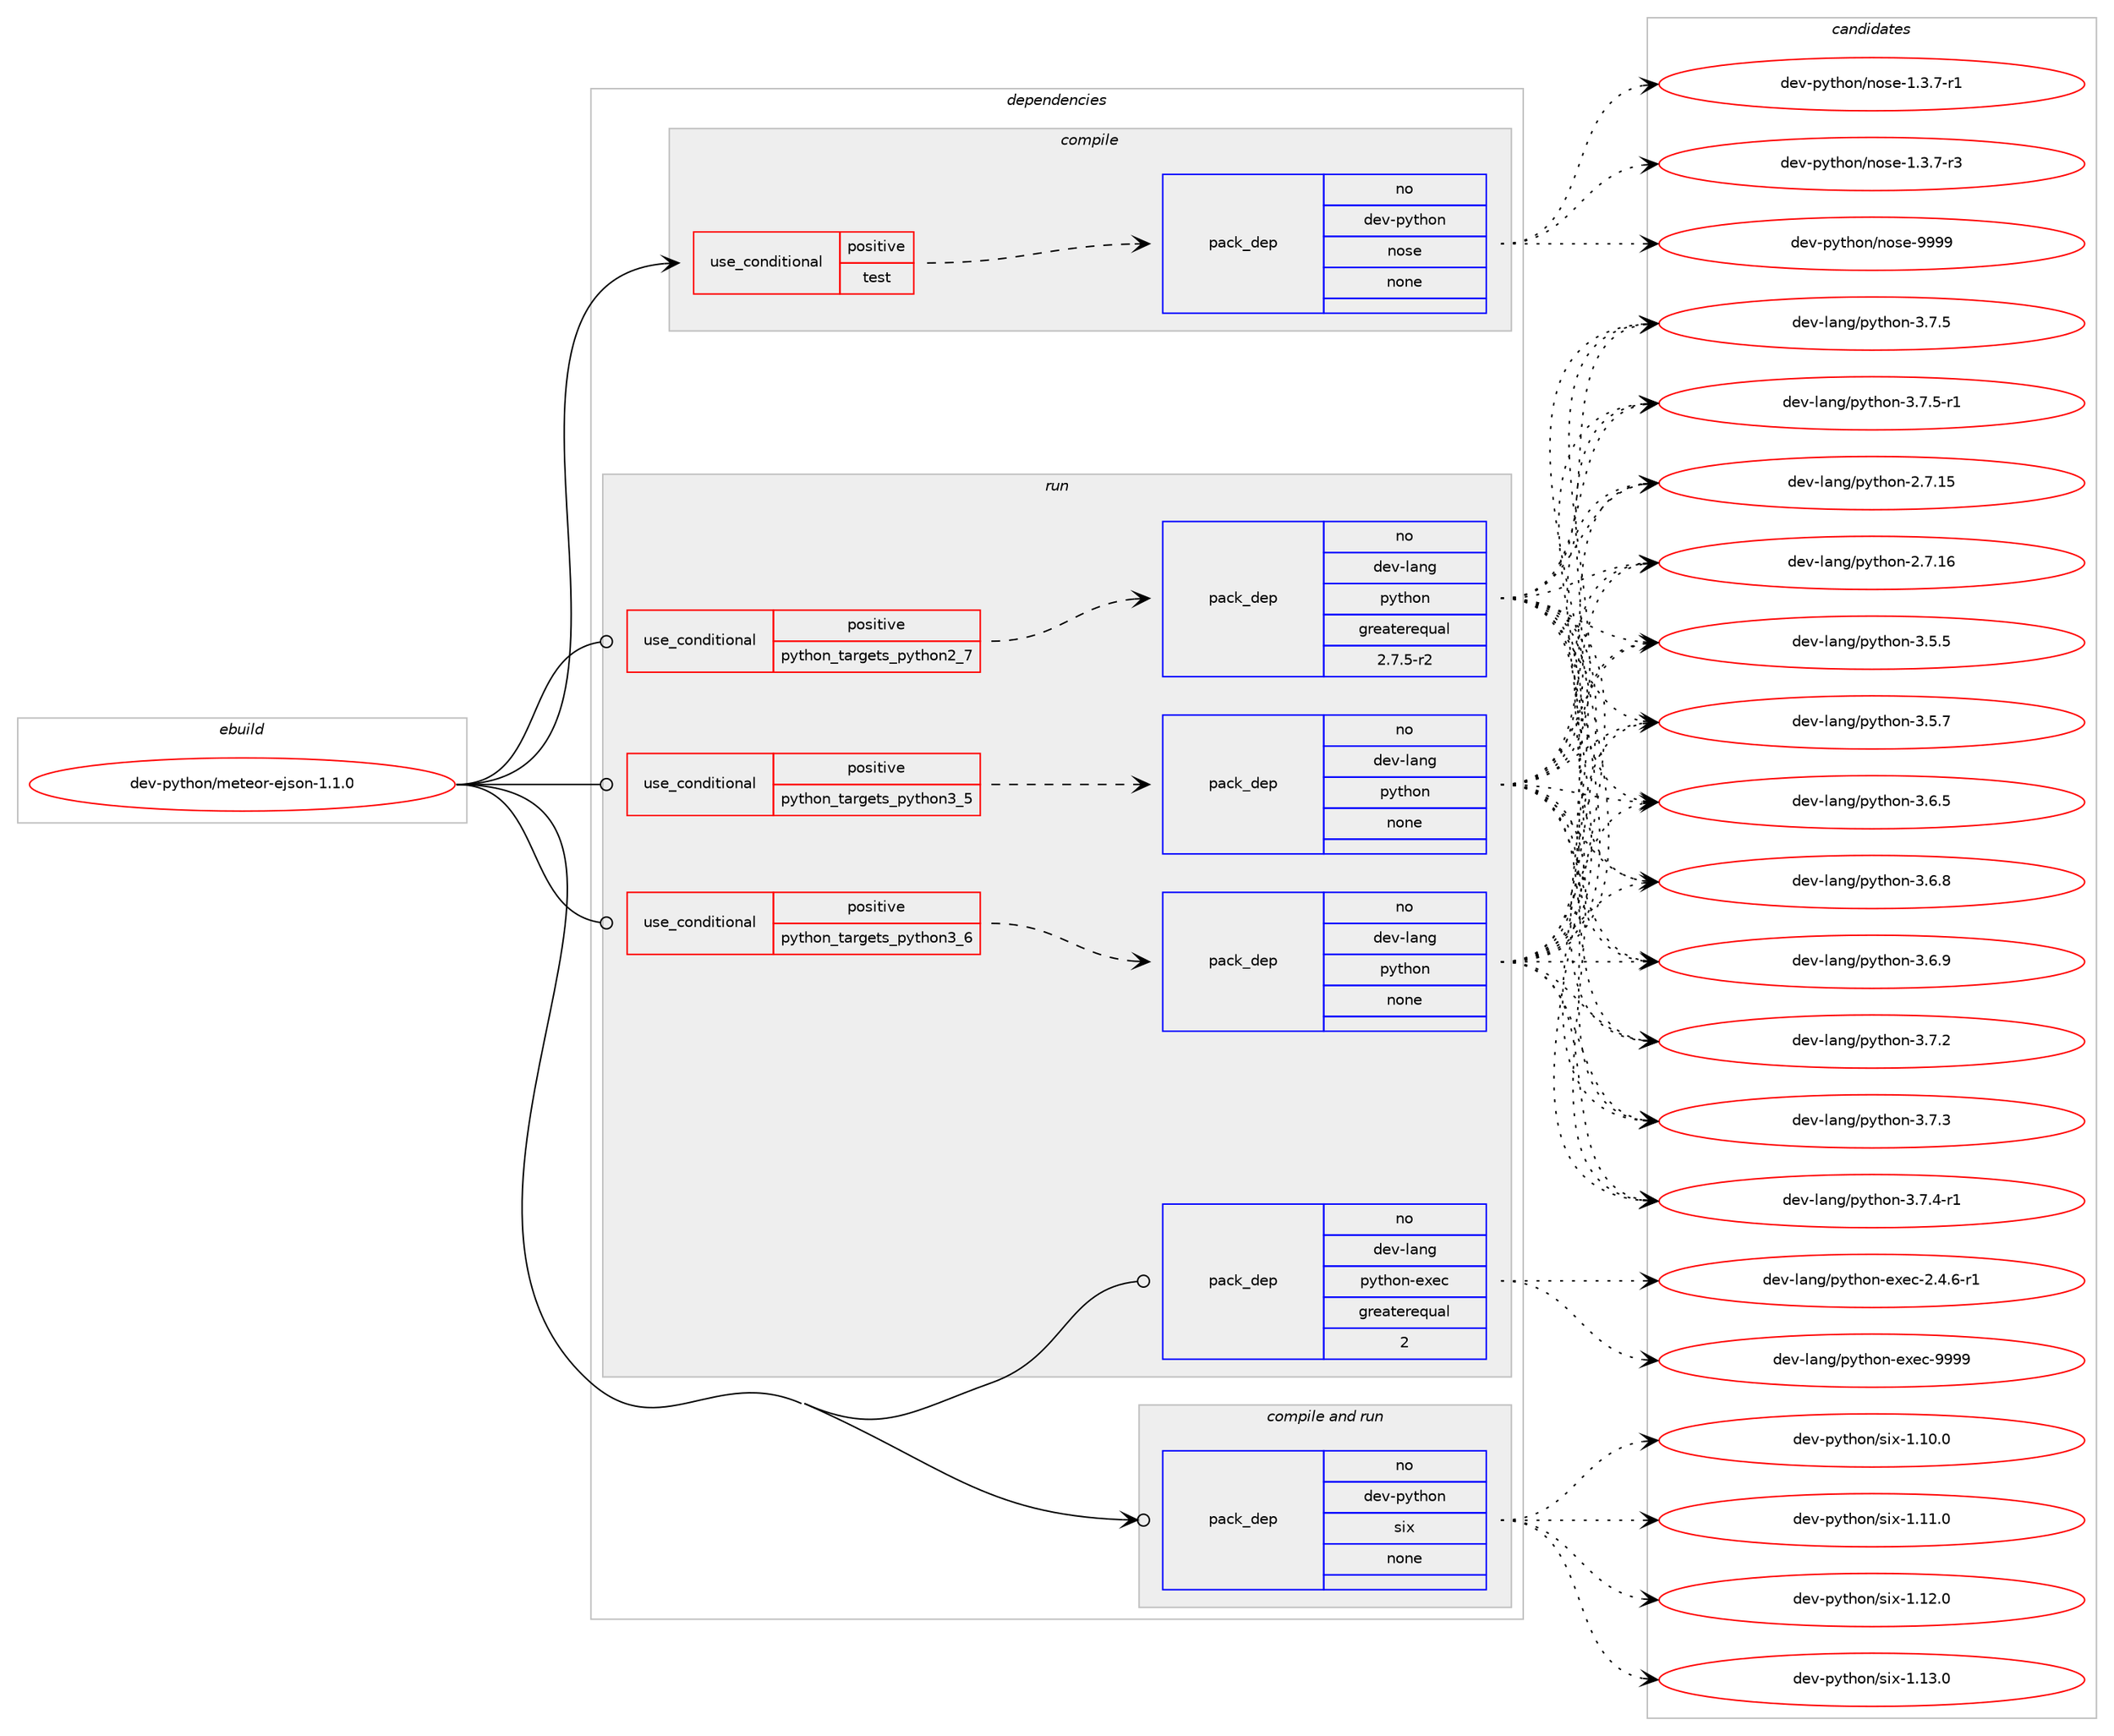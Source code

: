 digraph prolog {

# *************
# Graph options
# *************

newrank=true;
concentrate=true;
compound=true;
graph [rankdir=LR,fontname=Helvetica,fontsize=10,ranksep=1.5];#, ranksep=2.5, nodesep=0.2];
edge  [arrowhead=vee];
node  [fontname=Helvetica,fontsize=10];

# **********
# The ebuild
# **********

subgraph cluster_leftcol {
color=gray;
rank=same;
label=<<i>ebuild</i>>;
id [label="dev-python/meteor-ejson-1.1.0", color=red, width=4, href="../dev-python/meteor-ejson-1.1.0.svg"];
}

# ****************
# The dependencies
# ****************

subgraph cluster_midcol {
color=gray;
label=<<i>dependencies</i>>;
subgraph cluster_compile {
fillcolor="#eeeeee";
style=filled;
label=<<i>compile</i>>;
subgraph cond142484 {
dependency614498 [label=<<TABLE BORDER="0" CELLBORDER="1" CELLSPACING="0" CELLPADDING="4"><TR><TD ROWSPAN="3" CELLPADDING="10">use_conditional</TD></TR><TR><TD>positive</TD></TR><TR><TD>test</TD></TR></TABLE>>, shape=none, color=red];
subgraph pack460209 {
dependency614499 [label=<<TABLE BORDER="0" CELLBORDER="1" CELLSPACING="0" CELLPADDING="4" WIDTH="220"><TR><TD ROWSPAN="6" CELLPADDING="30">pack_dep</TD></TR><TR><TD WIDTH="110">no</TD></TR><TR><TD>dev-python</TD></TR><TR><TD>nose</TD></TR><TR><TD>none</TD></TR><TR><TD></TD></TR></TABLE>>, shape=none, color=blue];
}
dependency614498:e -> dependency614499:w [weight=20,style="dashed",arrowhead="vee"];
}
id:e -> dependency614498:w [weight=20,style="solid",arrowhead="vee"];
}
subgraph cluster_compileandrun {
fillcolor="#eeeeee";
style=filled;
label=<<i>compile and run</i>>;
subgraph pack460210 {
dependency614500 [label=<<TABLE BORDER="0" CELLBORDER="1" CELLSPACING="0" CELLPADDING="4" WIDTH="220"><TR><TD ROWSPAN="6" CELLPADDING="30">pack_dep</TD></TR><TR><TD WIDTH="110">no</TD></TR><TR><TD>dev-python</TD></TR><TR><TD>six</TD></TR><TR><TD>none</TD></TR><TR><TD></TD></TR></TABLE>>, shape=none, color=blue];
}
id:e -> dependency614500:w [weight=20,style="solid",arrowhead="odotvee"];
}
subgraph cluster_run {
fillcolor="#eeeeee";
style=filled;
label=<<i>run</i>>;
subgraph cond142485 {
dependency614501 [label=<<TABLE BORDER="0" CELLBORDER="1" CELLSPACING="0" CELLPADDING="4"><TR><TD ROWSPAN="3" CELLPADDING="10">use_conditional</TD></TR><TR><TD>positive</TD></TR><TR><TD>python_targets_python2_7</TD></TR></TABLE>>, shape=none, color=red];
subgraph pack460211 {
dependency614502 [label=<<TABLE BORDER="0" CELLBORDER="1" CELLSPACING="0" CELLPADDING="4" WIDTH="220"><TR><TD ROWSPAN="6" CELLPADDING="30">pack_dep</TD></TR><TR><TD WIDTH="110">no</TD></TR><TR><TD>dev-lang</TD></TR><TR><TD>python</TD></TR><TR><TD>greaterequal</TD></TR><TR><TD>2.7.5-r2</TD></TR></TABLE>>, shape=none, color=blue];
}
dependency614501:e -> dependency614502:w [weight=20,style="dashed",arrowhead="vee"];
}
id:e -> dependency614501:w [weight=20,style="solid",arrowhead="odot"];
subgraph cond142486 {
dependency614503 [label=<<TABLE BORDER="0" CELLBORDER="1" CELLSPACING="0" CELLPADDING="4"><TR><TD ROWSPAN="3" CELLPADDING="10">use_conditional</TD></TR><TR><TD>positive</TD></TR><TR><TD>python_targets_python3_5</TD></TR></TABLE>>, shape=none, color=red];
subgraph pack460212 {
dependency614504 [label=<<TABLE BORDER="0" CELLBORDER="1" CELLSPACING="0" CELLPADDING="4" WIDTH="220"><TR><TD ROWSPAN="6" CELLPADDING="30">pack_dep</TD></TR><TR><TD WIDTH="110">no</TD></TR><TR><TD>dev-lang</TD></TR><TR><TD>python</TD></TR><TR><TD>none</TD></TR><TR><TD></TD></TR></TABLE>>, shape=none, color=blue];
}
dependency614503:e -> dependency614504:w [weight=20,style="dashed",arrowhead="vee"];
}
id:e -> dependency614503:w [weight=20,style="solid",arrowhead="odot"];
subgraph cond142487 {
dependency614505 [label=<<TABLE BORDER="0" CELLBORDER="1" CELLSPACING="0" CELLPADDING="4"><TR><TD ROWSPAN="3" CELLPADDING="10">use_conditional</TD></TR><TR><TD>positive</TD></TR><TR><TD>python_targets_python3_6</TD></TR></TABLE>>, shape=none, color=red];
subgraph pack460213 {
dependency614506 [label=<<TABLE BORDER="0" CELLBORDER="1" CELLSPACING="0" CELLPADDING="4" WIDTH="220"><TR><TD ROWSPAN="6" CELLPADDING="30">pack_dep</TD></TR><TR><TD WIDTH="110">no</TD></TR><TR><TD>dev-lang</TD></TR><TR><TD>python</TD></TR><TR><TD>none</TD></TR><TR><TD></TD></TR></TABLE>>, shape=none, color=blue];
}
dependency614505:e -> dependency614506:w [weight=20,style="dashed",arrowhead="vee"];
}
id:e -> dependency614505:w [weight=20,style="solid",arrowhead="odot"];
subgraph pack460214 {
dependency614507 [label=<<TABLE BORDER="0" CELLBORDER="1" CELLSPACING="0" CELLPADDING="4" WIDTH="220"><TR><TD ROWSPAN="6" CELLPADDING="30">pack_dep</TD></TR><TR><TD WIDTH="110">no</TD></TR><TR><TD>dev-lang</TD></TR><TR><TD>python-exec</TD></TR><TR><TD>greaterequal</TD></TR><TR><TD>2</TD></TR></TABLE>>, shape=none, color=blue];
}
id:e -> dependency614507:w [weight=20,style="solid",arrowhead="odot"];
}
}

# **************
# The candidates
# **************

subgraph cluster_choices {
rank=same;
color=gray;
label=<<i>candidates</i>>;

subgraph choice460209 {
color=black;
nodesep=1;
choice10010111845112121116104111110471101111151014549465146554511449 [label="dev-python/nose-1.3.7-r1", color=red, width=4,href="../dev-python/nose-1.3.7-r1.svg"];
choice10010111845112121116104111110471101111151014549465146554511451 [label="dev-python/nose-1.3.7-r3", color=red, width=4,href="../dev-python/nose-1.3.7-r3.svg"];
choice10010111845112121116104111110471101111151014557575757 [label="dev-python/nose-9999", color=red, width=4,href="../dev-python/nose-9999.svg"];
dependency614499:e -> choice10010111845112121116104111110471101111151014549465146554511449:w [style=dotted,weight="100"];
dependency614499:e -> choice10010111845112121116104111110471101111151014549465146554511451:w [style=dotted,weight="100"];
dependency614499:e -> choice10010111845112121116104111110471101111151014557575757:w [style=dotted,weight="100"];
}
subgraph choice460210 {
color=black;
nodesep=1;
choice100101118451121211161041111104711510512045494649484648 [label="dev-python/six-1.10.0", color=red, width=4,href="../dev-python/six-1.10.0.svg"];
choice100101118451121211161041111104711510512045494649494648 [label="dev-python/six-1.11.0", color=red, width=4,href="../dev-python/six-1.11.0.svg"];
choice100101118451121211161041111104711510512045494649504648 [label="dev-python/six-1.12.0", color=red, width=4,href="../dev-python/six-1.12.0.svg"];
choice100101118451121211161041111104711510512045494649514648 [label="dev-python/six-1.13.0", color=red, width=4,href="../dev-python/six-1.13.0.svg"];
dependency614500:e -> choice100101118451121211161041111104711510512045494649484648:w [style=dotted,weight="100"];
dependency614500:e -> choice100101118451121211161041111104711510512045494649494648:w [style=dotted,weight="100"];
dependency614500:e -> choice100101118451121211161041111104711510512045494649504648:w [style=dotted,weight="100"];
dependency614500:e -> choice100101118451121211161041111104711510512045494649514648:w [style=dotted,weight="100"];
}
subgraph choice460211 {
color=black;
nodesep=1;
choice10010111845108971101034711212111610411111045504655464953 [label="dev-lang/python-2.7.15", color=red, width=4,href="../dev-lang/python-2.7.15.svg"];
choice10010111845108971101034711212111610411111045504655464954 [label="dev-lang/python-2.7.16", color=red, width=4,href="../dev-lang/python-2.7.16.svg"];
choice100101118451089711010347112121116104111110455146534653 [label="dev-lang/python-3.5.5", color=red, width=4,href="../dev-lang/python-3.5.5.svg"];
choice100101118451089711010347112121116104111110455146534655 [label="dev-lang/python-3.5.7", color=red, width=4,href="../dev-lang/python-3.5.7.svg"];
choice100101118451089711010347112121116104111110455146544653 [label="dev-lang/python-3.6.5", color=red, width=4,href="../dev-lang/python-3.6.5.svg"];
choice100101118451089711010347112121116104111110455146544656 [label="dev-lang/python-3.6.8", color=red, width=4,href="../dev-lang/python-3.6.8.svg"];
choice100101118451089711010347112121116104111110455146544657 [label="dev-lang/python-3.6.9", color=red, width=4,href="../dev-lang/python-3.6.9.svg"];
choice100101118451089711010347112121116104111110455146554650 [label="dev-lang/python-3.7.2", color=red, width=4,href="../dev-lang/python-3.7.2.svg"];
choice100101118451089711010347112121116104111110455146554651 [label="dev-lang/python-3.7.3", color=red, width=4,href="../dev-lang/python-3.7.3.svg"];
choice1001011184510897110103471121211161041111104551465546524511449 [label="dev-lang/python-3.7.4-r1", color=red, width=4,href="../dev-lang/python-3.7.4-r1.svg"];
choice100101118451089711010347112121116104111110455146554653 [label="dev-lang/python-3.7.5", color=red, width=4,href="../dev-lang/python-3.7.5.svg"];
choice1001011184510897110103471121211161041111104551465546534511449 [label="dev-lang/python-3.7.5-r1", color=red, width=4,href="../dev-lang/python-3.7.5-r1.svg"];
dependency614502:e -> choice10010111845108971101034711212111610411111045504655464953:w [style=dotted,weight="100"];
dependency614502:e -> choice10010111845108971101034711212111610411111045504655464954:w [style=dotted,weight="100"];
dependency614502:e -> choice100101118451089711010347112121116104111110455146534653:w [style=dotted,weight="100"];
dependency614502:e -> choice100101118451089711010347112121116104111110455146534655:w [style=dotted,weight="100"];
dependency614502:e -> choice100101118451089711010347112121116104111110455146544653:w [style=dotted,weight="100"];
dependency614502:e -> choice100101118451089711010347112121116104111110455146544656:w [style=dotted,weight="100"];
dependency614502:e -> choice100101118451089711010347112121116104111110455146544657:w [style=dotted,weight="100"];
dependency614502:e -> choice100101118451089711010347112121116104111110455146554650:w [style=dotted,weight="100"];
dependency614502:e -> choice100101118451089711010347112121116104111110455146554651:w [style=dotted,weight="100"];
dependency614502:e -> choice1001011184510897110103471121211161041111104551465546524511449:w [style=dotted,weight="100"];
dependency614502:e -> choice100101118451089711010347112121116104111110455146554653:w [style=dotted,weight="100"];
dependency614502:e -> choice1001011184510897110103471121211161041111104551465546534511449:w [style=dotted,weight="100"];
}
subgraph choice460212 {
color=black;
nodesep=1;
choice10010111845108971101034711212111610411111045504655464953 [label="dev-lang/python-2.7.15", color=red, width=4,href="../dev-lang/python-2.7.15.svg"];
choice10010111845108971101034711212111610411111045504655464954 [label="dev-lang/python-2.7.16", color=red, width=4,href="../dev-lang/python-2.7.16.svg"];
choice100101118451089711010347112121116104111110455146534653 [label="dev-lang/python-3.5.5", color=red, width=4,href="../dev-lang/python-3.5.5.svg"];
choice100101118451089711010347112121116104111110455146534655 [label="dev-lang/python-3.5.7", color=red, width=4,href="../dev-lang/python-3.5.7.svg"];
choice100101118451089711010347112121116104111110455146544653 [label="dev-lang/python-3.6.5", color=red, width=4,href="../dev-lang/python-3.6.5.svg"];
choice100101118451089711010347112121116104111110455146544656 [label="dev-lang/python-3.6.8", color=red, width=4,href="../dev-lang/python-3.6.8.svg"];
choice100101118451089711010347112121116104111110455146544657 [label="dev-lang/python-3.6.9", color=red, width=4,href="../dev-lang/python-3.6.9.svg"];
choice100101118451089711010347112121116104111110455146554650 [label="dev-lang/python-3.7.2", color=red, width=4,href="../dev-lang/python-3.7.2.svg"];
choice100101118451089711010347112121116104111110455146554651 [label="dev-lang/python-3.7.3", color=red, width=4,href="../dev-lang/python-3.7.3.svg"];
choice1001011184510897110103471121211161041111104551465546524511449 [label="dev-lang/python-3.7.4-r1", color=red, width=4,href="../dev-lang/python-3.7.4-r1.svg"];
choice100101118451089711010347112121116104111110455146554653 [label="dev-lang/python-3.7.5", color=red, width=4,href="../dev-lang/python-3.7.5.svg"];
choice1001011184510897110103471121211161041111104551465546534511449 [label="dev-lang/python-3.7.5-r1", color=red, width=4,href="../dev-lang/python-3.7.5-r1.svg"];
dependency614504:e -> choice10010111845108971101034711212111610411111045504655464953:w [style=dotted,weight="100"];
dependency614504:e -> choice10010111845108971101034711212111610411111045504655464954:w [style=dotted,weight="100"];
dependency614504:e -> choice100101118451089711010347112121116104111110455146534653:w [style=dotted,weight="100"];
dependency614504:e -> choice100101118451089711010347112121116104111110455146534655:w [style=dotted,weight="100"];
dependency614504:e -> choice100101118451089711010347112121116104111110455146544653:w [style=dotted,weight="100"];
dependency614504:e -> choice100101118451089711010347112121116104111110455146544656:w [style=dotted,weight="100"];
dependency614504:e -> choice100101118451089711010347112121116104111110455146544657:w [style=dotted,weight="100"];
dependency614504:e -> choice100101118451089711010347112121116104111110455146554650:w [style=dotted,weight="100"];
dependency614504:e -> choice100101118451089711010347112121116104111110455146554651:w [style=dotted,weight="100"];
dependency614504:e -> choice1001011184510897110103471121211161041111104551465546524511449:w [style=dotted,weight="100"];
dependency614504:e -> choice100101118451089711010347112121116104111110455146554653:w [style=dotted,weight="100"];
dependency614504:e -> choice1001011184510897110103471121211161041111104551465546534511449:w [style=dotted,weight="100"];
}
subgraph choice460213 {
color=black;
nodesep=1;
choice10010111845108971101034711212111610411111045504655464953 [label="dev-lang/python-2.7.15", color=red, width=4,href="../dev-lang/python-2.7.15.svg"];
choice10010111845108971101034711212111610411111045504655464954 [label="dev-lang/python-2.7.16", color=red, width=4,href="../dev-lang/python-2.7.16.svg"];
choice100101118451089711010347112121116104111110455146534653 [label="dev-lang/python-3.5.5", color=red, width=4,href="../dev-lang/python-3.5.5.svg"];
choice100101118451089711010347112121116104111110455146534655 [label="dev-lang/python-3.5.7", color=red, width=4,href="../dev-lang/python-3.5.7.svg"];
choice100101118451089711010347112121116104111110455146544653 [label="dev-lang/python-3.6.5", color=red, width=4,href="../dev-lang/python-3.6.5.svg"];
choice100101118451089711010347112121116104111110455146544656 [label="dev-lang/python-3.6.8", color=red, width=4,href="../dev-lang/python-3.6.8.svg"];
choice100101118451089711010347112121116104111110455146544657 [label="dev-lang/python-3.6.9", color=red, width=4,href="../dev-lang/python-3.6.9.svg"];
choice100101118451089711010347112121116104111110455146554650 [label="dev-lang/python-3.7.2", color=red, width=4,href="../dev-lang/python-3.7.2.svg"];
choice100101118451089711010347112121116104111110455146554651 [label="dev-lang/python-3.7.3", color=red, width=4,href="../dev-lang/python-3.7.3.svg"];
choice1001011184510897110103471121211161041111104551465546524511449 [label="dev-lang/python-3.7.4-r1", color=red, width=4,href="../dev-lang/python-3.7.4-r1.svg"];
choice100101118451089711010347112121116104111110455146554653 [label="dev-lang/python-3.7.5", color=red, width=4,href="../dev-lang/python-3.7.5.svg"];
choice1001011184510897110103471121211161041111104551465546534511449 [label="dev-lang/python-3.7.5-r1", color=red, width=4,href="../dev-lang/python-3.7.5-r1.svg"];
dependency614506:e -> choice10010111845108971101034711212111610411111045504655464953:w [style=dotted,weight="100"];
dependency614506:e -> choice10010111845108971101034711212111610411111045504655464954:w [style=dotted,weight="100"];
dependency614506:e -> choice100101118451089711010347112121116104111110455146534653:w [style=dotted,weight="100"];
dependency614506:e -> choice100101118451089711010347112121116104111110455146534655:w [style=dotted,weight="100"];
dependency614506:e -> choice100101118451089711010347112121116104111110455146544653:w [style=dotted,weight="100"];
dependency614506:e -> choice100101118451089711010347112121116104111110455146544656:w [style=dotted,weight="100"];
dependency614506:e -> choice100101118451089711010347112121116104111110455146544657:w [style=dotted,weight="100"];
dependency614506:e -> choice100101118451089711010347112121116104111110455146554650:w [style=dotted,weight="100"];
dependency614506:e -> choice100101118451089711010347112121116104111110455146554651:w [style=dotted,weight="100"];
dependency614506:e -> choice1001011184510897110103471121211161041111104551465546524511449:w [style=dotted,weight="100"];
dependency614506:e -> choice100101118451089711010347112121116104111110455146554653:w [style=dotted,weight="100"];
dependency614506:e -> choice1001011184510897110103471121211161041111104551465546534511449:w [style=dotted,weight="100"];
}
subgraph choice460214 {
color=black;
nodesep=1;
choice10010111845108971101034711212111610411111045101120101994550465246544511449 [label="dev-lang/python-exec-2.4.6-r1", color=red, width=4,href="../dev-lang/python-exec-2.4.6-r1.svg"];
choice10010111845108971101034711212111610411111045101120101994557575757 [label="dev-lang/python-exec-9999", color=red, width=4,href="../dev-lang/python-exec-9999.svg"];
dependency614507:e -> choice10010111845108971101034711212111610411111045101120101994550465246544511449:w [style=dotted,weight="100"];
dependency614507:e -> choice10010111845108971101034711212111610411111045101120101994557575757:w [style=dotted,weight="100"];
}
}

}
